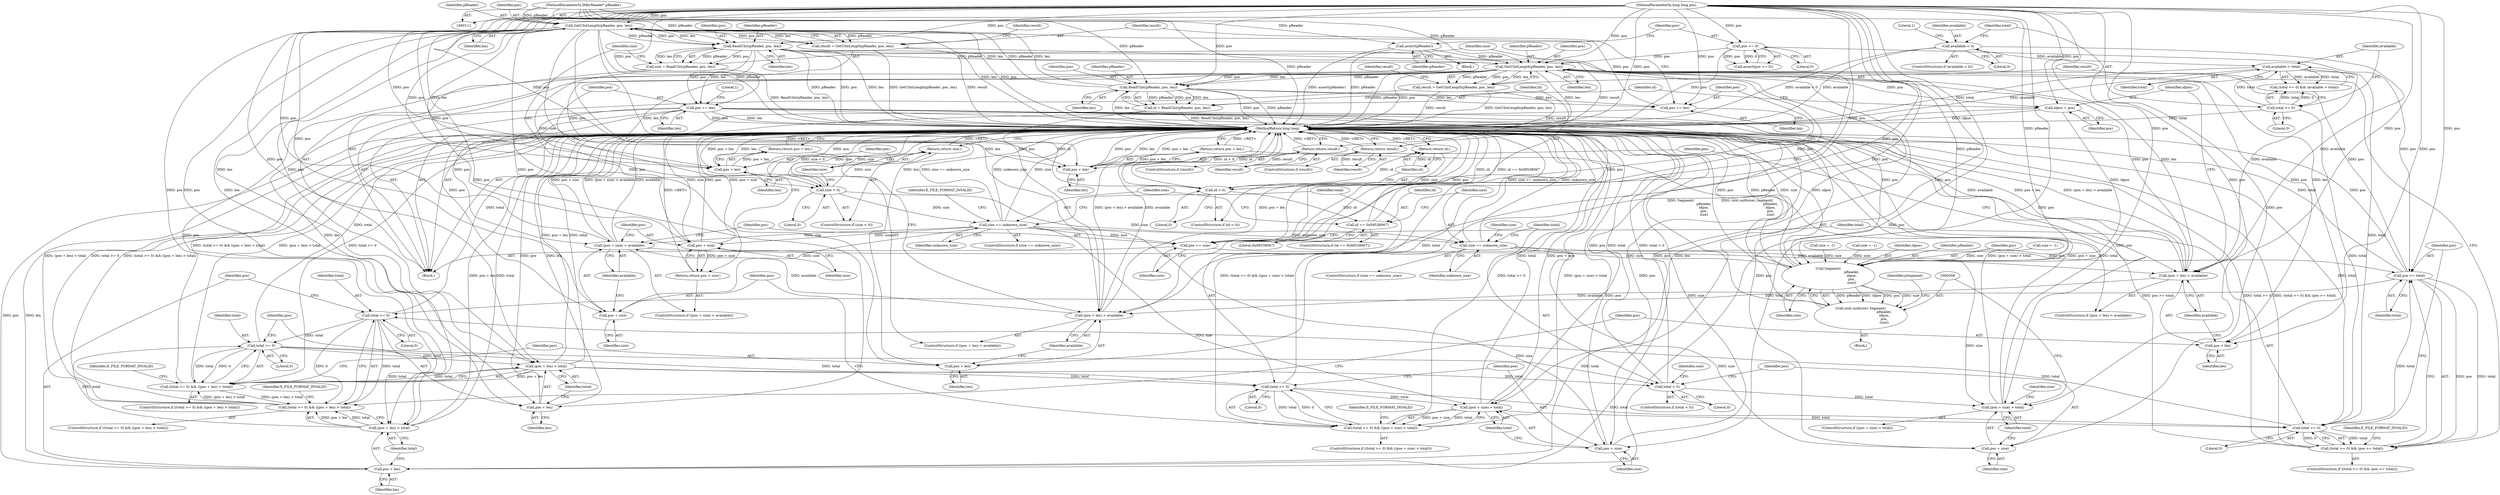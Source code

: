 digraph "1_Android_04839626ed859623901ebd3a5fd483982186b59d_21@pointer" {
"1000227" [label="(Call,GetUIntLength(pReader, pos, len))"];
"1000212" [label="(Call,ReadUInt(pReader, pos, len))"];
"1000175" [label="(Call,GetUIntLength(pReader, pos, len))"];
"1000116" [label="(Call,assert(pReader))"];
"1000112" [label="(MethodParameterIn,IMkvReader* pReader)"];
"1000260" [label="(Call,ReadUInt(pReader, pos, len))"];
"1000227" [label="(Call,GetUIntLength(pReader, pos, len))"];
"1000222" [label="(Call,pos += len)"];
"1000113" [label="(MethodParameterIn,long long pos)"];
"1000352" [label="(Call,pos += size)"];
"1000325" [label="(Call,size == unknown_size)"];
"1000265" [label="(Call,size < 0)"];
"1000258" [label="(Call,size = ReadUInt(pReader, pos, len))"];
"1000270" [label="(Call,pos += len)"];
"1000166" [label="(Call,pos >= total)"];
"1000119" [label="(Call,pos >= 0)"];
"1000163" [label="(Call,total >= 0)"];
"1000335" [label="(Call,(pos + size) > total)"];
"1000332" [label="(Call,total >= 0)"];
"1000237" [label="(Call,total >= 0)"];
"1000185" [label="(Call,total >= 0)"];
"1000188" [label="(Call,(pos + len) > total)"];
"1000240" [label="(Call,(pos + len) > total)"];
"1000150" [label="(Call,total >= 0)"];
"1000153" [label="(Call,available > total)"];
"1000142" [label="(Call,available < 0)"];
"1000225" [label="(Call,result = GetUIntLength(pReader, pos, len))"];
"1000233" [label="(Return,return result;)"];
"1000236" [label="(Call,(total >= 0) && ((pos + len) > total))"];
"1000184" [label="(Call,(total >= 0) && ((pos + len) > total))"];
"1000290" [label="(Call,total < 0)"];
"1000299" [label="(Call,(pos + size) > total)"];
"1000162" [label="(Call,(total >= 0) && (pos >= total))"];
"1000173" [label="(Call,result = GetUIntLength(pReader, pos, len))"];
"1000181" [label="(Return,return result;)"];
"1000189" [label="(Call,pos + len)"];
"1000196" [label="(Call,(pos + len) > available)"];
"1000248" [label="(Call,(pos + len) > available)"];
"1000343" [label="(Call,(pos + size) > available)"];
"1000197" [label="(Call,pos + len)"];
"1000202" [label="(Call,pos + len)"];
"1000201" [label="(Return,return pos + len;)"];
"1000206" [label="(Call,idpos = pos)"];
"1000310" [label="(Call,Segment(\n                                            pReader,\n                                            idpos,\n                                            pos,\n                                            size))"];
"1000308" [label="(Call,(std::nothrow) Segment(\n                                            pReader,\n                                            idpos,\n                                            pos,\n                                            size))"];
"1000210" [label="(Call,id = ReadUInt(pReader, pos, len))"];
"1000217" [label="(Call,id < 0)"];
"1000220" [label="(Return,return id;)"];
"1000276" [label="(Call,id == 0x08538067)"];
"1000241" [label="(Call,pos + len)"];
"1000249" [label="(Call,pos + len)"];
"1000254" [label="(Call,pos + len)"];
"1000253" [label="(Return,return pos + len;)"];
"1000268" [label="(Return,return size;)"];
"1000281" [label="(Call,size == unknown_size)"];
"1000300" [label="(Call,pos + size)"];
"1000331" [label="(Call,(total >= 0) && ((pos + size) > total))"];
"1000336" [label="(Call,pos + size)"];
"1000344" [label="(Call,pos + size)"];
"1000349" [label="(Call,pos + size)"];
"1000348" [label="(Return,return pos + size;)"];
"1000142" [label="(Call,available < 0)"];
"1000333" [label="(Identifier,total)"];
"1000195" [label="(ControlStructure,if ((pos + len) > available))"];
"1000227" [label="(Call,GetUIntLength(pReader, pos, len))"];
"1000217" [label="(Call,id < 0)"];
"1000185" [label="(Call,total >= 0)"];
"1000351" [label="(Identifier,size)"];
"1000155" [label="(Identifier,total)"];
"1000294" [label="(Identifier,size)"];
"1000345" [label="(Identifier,pos)"];
"1000293" [label="(Call,size = -1)"];
"1000346" [label="(Identifier,size)"];
"1000218" [label="(Identifier,id)"];
"1000152" [label="(Literal,0)"];
"1000354" [label="(Identifier,size)"];
"1000317" [label="(Identifier,pSegment)"];
"1000259" [label="(Identifier,size)"];
"1000284" [label="(Call,size = -1)"];
"1000240" [label="(Call,(pos + len) > total)"];
"1000161" [label="(ControlStructure,if ((total >= 0) && (pos >= total)))"];
"1000219" [label="(Literal,0)"];
"1000334" [label="(Literal,0)"];
"1000186" [label="(Identifier,total)"];
"1000177" [label="(Identifier,pos)"];
"1000276" [label="(Call,id == 0x08538067)"];
"1000281" [label="(Call,size == unknown_size)"];
"1000272" [label="(Identifier,len)"];
"1000305" [label="(Identifier,size)"];
"1000204" [label="(Identifier,len)"];
"1000248" [label="(Call,(pos + len) > available)"];
"1000290" [label="(Call,total < 0)"];
"1000329" [label="(Identifier,E_FILE_FORMAT_INVALID)"];
"1000207" [label="(Identifier,idpos)"];
"1000291" [label="(Identifier,total)"];
"1000350" [label="(Identifier,pos)"];
"1000191" [label="(Identifier,len)"];
"1000147" [label="(Literal,1)"];
"1000167" [label="(Identifier,pos)"];
"1000251" [label="(Identifier,len)"];
"1000300" [label="(Call,pos + size)"];
"1000154" [label="(Identifier,available)"];
"1000336" [label="(Call,pos + size)"];
"1000254" [label="(Call,pos + len)"];
"1000190" [label="(Identifier,pos)"];
"1000176" [label="(Identifier,pReader)"];
"1000182" [label="(Identifier,result)"];
"1000203" [label="(Identifier,pos)"];
"1000253" [label="(Return,return pos + len;)"];
"1000236" [label="(Call,(total >= 0) && ((pos + len) > total))"];
"1000342" [label="(ControlStructure,if ((pos + size) > available))"];
"1000211" [label="(Identifier,id)"];
"1000113" [label="(MethodParameterIn,long long pos)"];
"1000120" [label="(Identifier,pos)"];
"1000225" [label="(Call,result = GetUIntLength(pReader, pos, len))"];
"1000353" [label="(Identifier,pos)"];
"1000162" [label="(Call,(total >= 0) && (pos >= total))"];
"1000187" [label="(Literal,0)"];
"1000200" [label="(Identifier,available)"];
"1000299" [label="(Call,(pos + size) > total)"];
"1000267" [label="(Literal,0)"];
"1000348" [label="(Return,return pos + size;)"];
"1000285" [label="(Identifier,size)"];
"1000337" [label="(Identifier,pos)"];
"1000153" [label="(Call,available > total)"];
"1000250" [label="(Identifier,pos)"];
"1000150" [label="(Call,total >= 0)"];
"1000160" [label="(Block,)"];
"1000326" [label="(Identifier,size)"];
"1000352" [label="(Call,pos += size)"];
"1000164" [label="(Identifier,total)"];
"1000232" [label="(Identifier,result)"];
"1000238" [label="(Identifier,total)"];
"1000222" [label="(Call,pos += len)"];
"1000165" [label="(Literal,0)"];
"1000221" [label="(Identifier,id)"];
"1000341" [label="(Identifier,E_FILE_FORMAT_INVALID)"];
"1000199" [label="(Identifier,len)"];
"1000255" [label="(Identifier,pos)"];
"1000121" [label="(Literal,0)"];
"1000194" [label="(Identifier,E_FILE_FORMAT_INVALID)"];
"1000314" [label="(Identifier,size)"];
"1000188" [label="(Call,(pos + len) > total)"];
"1000197" [label="(Call,pos + len)"];
"1000344" [label="(Call,pos + size)"];
"1000339" [label="(Identifier,total)"];
"1000168" [label="(Identifier,total)"];
"1000268" [label="(Return,return size;)"];
"1000274" [label="(Literal,1)"];
"1000280" [label="(ControlStructure,if (size == unknown_size))"];
"1000234" [label="(Identifier,result)"];
"1000119" [label="(Call,pos >= 0)"];
"1000249" [label="(Call,pos + len)"];
"1000330" [label="(ControlStructure,if ((total >= 0) && ((pos + size) > total)))"];
"1000325" [label="(Call,size == unknown_size)"];
"1000327" [label="(Identifier,unknown_size)"];
"1000301" [label="(Identifier,pos)"];
"1000226" [label="(Identifier,result)"];
"1000298" [label="(ControlStructure,if ((pos + size) > total))"];
"1000170" [label="(Identifier,E_FILE_FORMAT_INVALID)"];
"1000206" [label="(Call,idpos = pos)"];
"1000233" [label="(Return,return result;)"];
"1000237" [label="(Call,total >= 0)"];
"1000277" [label="(Identifier,id)"];
"1000192" [label="(Identifier,total)"];
"1000241" [label="(Call,pos + len)"];
"1000265" [label="(Call,size < 0)"];
"1000252" [label="(Identifier,available)"];
"1000235" [label="(ControlStructure,if ((total >= 0) && ((pos + len) > total)))"];
"1000262" [label="(Identifier,pos)"];
"1000180" [label="(Identifier,result)"];
"1000181" [label="(Return,return result;)"];
"1000244" [label="(Identifier,total)"];
"1000243" [label="(Identifier,len)"];
"1000335" [label="(Call,(pos + size) > total)"];
"1000116" [label="(Call,assert(pReader))"];
"1000173" [label="(Call,result = GetUIntLength(pReader, pos, len))"];
"1000118" [label="(Call,assert(pos >= 0))"];
"1000215" [label="(Identifier,len)"];
"1000115" [label="(Block,)"];
"1000231" [label="(ControlStructure,if (result))"];
"1000198" [label="(Identifier,pos)"];
"1000343" [label="(Call,(pos + size) > available)"];
"1000230" [label="(Identifier,len)"];
"1000338" [label="(Identifier,size)"];
"1000347" [label="(Identifier,available)"];
"1000349" [label="(Call,pos + size)"];
"1000210" [label="(Call,id = ReadUInt(pReader, pos, len))"];
"1000214" [label="(Identifier,pos)"];
"1000279" [label="(Block,)"];
"1000331" [label="(Call,(total >= 0) && ((pos + size) > total))"];
"1000312" [label="(Identifier,idpos)"];
"1000282" [label="(Identifier,size)"];
"1000201" [label="(Return,return pos + len;)"];
"1000220" [label="(Return,return id;)"];
"1000189" [label="(Call,pos + len)"];
"1000260" [label="(Call,ReadUInt(pReader, pos, len))"];
"1000269" [label="(Identifier,size)"];
"1000228" [label="(Identifier,pReader)"];
"1000246" [label="(Identifier,E_FILE_FORMAT_INVALID)"];
"1000261" [label="(Identifier,pReader)"];
"1000112" [label="(MethodParameterIn,IMkvReader* pReader)"];
"1000175" [label="(Call,GetUIntLength(pReader, pos, len))"];
"1000208" [label="(Identifier,pos)"];
"1000117" [label="(Identifier,pReader)"];
"1000229" [label="(Identifier,pos)"];
"1000163" [label="(Call,total >= 0)"];
"1000149" [label="(Call,(total >= 0) && (available > total))"];
"1000196" [label="(Call,(pos + len) > available)"];
"1000275" [label="(ControlStructure,if (id == 0x08538067))"];
"1000278" [label="(Literal,0x08538067)"];
"1000256" [label="(Identifier,len)"];
"1000216" [label="(ControlStructure,if (id < 0))"];
"1000302" [label="(Identifier,size)"];
"1000179" [label="(ControlStructure,if (result))"];
"1000224" [label="(Identifier,len)"];
"1000271" [label="(Identifier,pos)"];
"1000174" [label="(Identifier,result)"];
"1000311" [label="(Identifier,pReader)"];
"1000166" [label="(Call,pos >= total)"];
"1000270" [label="(Call,pos += len)"];
"1000202" [label="(Call,pos + len)"];
"1000239" [label="(Literal,0)"];
"1000355" [label="(MethodReturn,long long)"];
"1000178" [label="(Identifier,len)"];
"1000213" [label="(Identifier,pReader)"];
"1000313" [label="(Identifier,pos)"];
"1000324" [label="(ControlStructure,if (size == unknown_size))"];
"1000308" [label="(Call,(std::nothrow) Segment(\n                                            pReader,\n                                            idpos,\n                                            pos,\n                                            size))"];
"1000151" [label="(Identifier,total)"];
"1000242" [label="(Identifier,pos)"];
"1000144" [label="(Literal,0)"];
"1000143" [label="(Identifier,available)"];
"1000289" [label="(ControlStructure,if (total < 0))"];
"1000264" [label="(ControlStructure,if (size < 0))"];
"1000258" [label="(Call,size = ReadUInt(pReader, pos, len))"];
"1000212" [label="(Call,ReadUInt(pReader, pos, len))"];
"1000292" [label="(Literal,0)"];
"1000141" [label="(ControlStructure,if (available < 0))"];
"1000310" [label="(Call,Segment(\n                                            pReader,\n                                            idpos,\n                                            pos,\n                                            size))"];
"1000332" [label="(Call,total >= 0)"];
"1000303" [label="(Identifier,total)"];
"1000304" [label="(Call,size = -1)"];
"1000247" [label="(ControlStructure,if ((pos + len) > available))"];
"1000266" [label="(Identifier,size)"];
"1000283" [label="(Identifier,unknown_size)"];
"1000263" [label="(Identifier,len)"];
"1000184" [label="(Call,(total >= 0) && ((pos + len) > total))"];
"1000223" [label="(Identifier,pos)"];
"1000183" [label="(ControlStructure,if ((total >= 0) && ((pos + len) > total)))"];
"1000227" -> "1000225"  [label="AST: "];
"1000227" -> "1000230"  [label="CFG: "];
"1000228" -> "1000227"  [label="AST: "];
"1000229" -> "1000227"  [label="AST: "];
"1000230" -> "1000227"  [label="AST: "];
"1000225" -> "1000227"  [label="CFG: "];
"1000227" -> "1000355"  [label="DDG: pReader"];
"1000227" -> "1000355"  [label="DDG: pos"];
"1000227" -> "1000355"  [label="DDG: len"];
"1000227" -> "1000225"  [label="DDG: pReader"];
"1000227" -> "1000225"  [label="DDG: pos"];
"1000227" -> "1000225"  [label="DDG: len"];
"1000212" -> "1000227"  [label="DDG: pReader"];
"1000212" -> "1000227"  [label="DDG: len"];
"1000112" -> "1000227"  [label="DDG: pReader"];
"1000222" -> "1000227"  [label="DDG: pos"];
"1000113" -> "1000227"  [label="DDG: pos"];
"1000227" -> "1000240"  [label="DDG: pos"];
"1000227" -> "1000240"  [label="DDG: len"];
"1000227" -> "1000241"  [label="DDG: pos"];
"1000227" -> "1000241"  [label="DDG: len"];
"1000227" -> "1000248"  [label="DDG: pos"];
"1000227" -> "1000248"  [label="DDG: len"];
"1000227" -> "1000249"  [label="DDG: pos"];
"1000227" -> "1000249"  [label="DDG: len"];
"1000227" -> "1000254"  [label="DDG: pos"];
"1000227" -> "1000254"  [label="DDG: len"];
"1000227" -> "1000260"  [label="DDG: pReader"];
"1000227" -> "1000260"  [label="DDG: pos"];
"1000227" -> "1000260"  [label="DDG: len"];
"1000212" -> "1000210"  [label="AST: "];
"1000212" -> "1000215"  [label="CFG: "];
"1000213" -> "1000212"  [label="AST: "];
"1000214" -> "1000212"  [label="AST: "];
"1000215" -> "1000212"  [label="AST: "];
"1000210" -> "1000212"  [label="CFG: "];
"1000212" -> "1000355"  [label="DDG: pos"];
"1000212" -> "1000355"  [label="DDG: pReader"];
"1000212" -> "1000355"  [label="DDG: len"];
"1000212" -> "1000210"  [label="DDG: pReader"];
"1000212" -> "1000210"  [label="DDG: pos"];
"1000212" -> "1000210"  [label="DDG: len"];
"1000175" -> "1000212"  [label="DDG: pReader"];
"1000175" -> "1000212"  [label="DDG: pos"];
"1000175" -> "1000212"  [label="DDG: len"];
"1000112" -> "1000212"  [label="DDG: pReader"];
"1000113" -> "1000212"  [label="DDG: pos"];
"1000212" -> "1000222"  [label="DDG: len"];
"1000212" -> "1000222"  [label="DDG: pos"];
"1000175" -> "1000173"  [label="AST: "];
"1000175" -> "1000178"  [label="CFG: "];
"1000176" -> "1000175"  [label="AST: "];
"1000177" -> "1000175"  [label="AST: "];
"1000178" -> "1000175"  [label="AST: "];
"1000173" -> "1000175"  [label="CFG: "];
"1000175" -> "1000355"  [label="DDG: len"];
"1000175" -> "1000355"  [label="DDG: pReader"];
"1000175" -> "1000355"  [label="DDG: pos"];
"1000175" -> "1000173"  [label="DDG: pReader"];
"1000175" -> "1000173"  [label="DDG: pos"];
"1000175" -> "1000173"  [label="DDG: len"];
"1000116" -> "1000175"  [label="DDG: pReader"];
"1000260" -> "1000175"  [label="DDG: pReader"];
"1000260" -> "1000175"  [label="DDG: len"];
"1000112" -> "1000175"  [label="DDG: pReader"];
"1000352" -> "1000175"  [label="DDG: pos"];
"1000166" -> "1000175"  [label="DDG: pos"];
"1000119" -> "1000175"  [label="DDG: pos"];
"1000113" -> "1000175"  [label="DDG: pos"];
"1000175" -> "1000188"  [label="DDG: pos"];
"1000175" -> "1000188"  [label="DDG: len"];
"1000175" -> "1000189"  [label="DDG: pos"];
"1000175" -> "1000189"  [label="DDG: len"];
"1000175" -> "1000196"  [label="DDG: pos"];
"1000175" -> "1000196"  [label="DDG: len"];
"1000175" -> "1000197"  [label="DDG: pos"];
"1000175" -> "1000197"  [label="DDG: len"];
"1000175" -> "1000202"  [label="DDG: pos"];
"1000175" -> "1000202"  [label="DDG: len"];
"1000175" -> "1000206"  [label="DDG: pos"];
"1000116" -> "1000115"  [label="AST: "];
"1000116" -> "1000117"  [label="CFG: "];
"1000117" -> "1000116"  [label="AST: "];
"1000120" -> "1000116"  [label="CFG: "];
"1000116" -> "1000355"  [label="DDG: pReader"];
"1000116" -> "1000355"  [label="DDG: assert(pReader)"];
"1000112" -> "1000116"  [label="DDG: pReader"];
"1000112" -> "1000111"  [label="AST: "];
"1000112" -> "1000355"  [label="DDG: pReader"];
"1000112" -> "1000260"  [label="DDG: pReader"];
"1000112" -> "1000310"  [label="DDG: pReader"];
"1000260" -> "1000258"  [label="AST: "];
"1000260" -> "1000263"  [label="CFG: "];
"1000261" -> "1000260"  [label="AST: "];
"1000262" -> "1000260"  [label="AST: "];
"1000263" -> "1000260"  [label="AST: "];
"1000258" -> "1000260"  [label="CFG: "];
"1000260" -> "1000355"  [label="DDG: len"];
"1000260" -> "1000355"  [label="DDG: pos"];
"1000260" -> "1000355"  [label="DDG: pReader"];
"1000260" -> "1000258"  [label="DDG: pReader"];
"1000260" -> "1000258"  [label="DDG: pos"];
"1000260" -> "1000258"  [label="DDG: len"];
"1000113" -> "1000260"  [label="DDG: pos"];
"1000260" -> "1000270"  [label="DDG: len"];
"1000260" -> "1000270"  [label="DDG: pos"];
"1000260" -> "1000310"  [label="DDG: pReader"];
"1000222" -> "1000160"  [label="AST: "];
"1000222" -> "1000224"  [label="CFG: "];
"1000223" -> "1000222"  [label="AST: "];
"1000224" -> "1000222"  [label="AST: "];
"1000226" -> "1000222"  [label="CFG: "];
"1000113" -> "1000222"  [label="DDG: pos"];
"1000113" -> "1000111"  [label="AST: "];
"1000113" -> "1000355"  [label="DDG: pos"];
"1000113" -> "1000119"  [label="DDG: pos"];
"1000113" -> "1000166"  [label="DDG: pos"];
"1000113" -> "1000188"  [label="DDG: pos"];
"1000113" -> "1000189"  [label="DDG: pos"];
"1000113" -> "1000196"  [label="DDG: pos"];
"1000113" -> "1000197"  [label="DDG: pos"];
"1000113" -> "1000202"  [label="DDG: pos"];
"1000113" -> "1000206"  [label="DDG: pos"];
"1000113" -> "1000240"  [label="DDG: pos"];
"1000113" -> "1000241"  [label="DDG: pos"];
"1000113" -> "1000248"  [label="DDG: pos"];
"1000113" -> "1000249"  [label="DDG: pos"];
"1000113" -> "1000254"  [label="DDG: pos"];
"1000113" -> "1000270"  [label="DDG: pos"];
"1000113" -> "1000299"  [label="DDG: pos"];
"1000113" -> "1000300"  [label="DDG: pos"];
"1000113" -> "1000310"  [label="DDG: pos"];
"1000113" -> "1000335"  [label="DDG: pos"];
"1000113" -> "1000336"  [label="DDG: pos"];
"1000113" -> "1000343"  [label="DDG: pos"];
"1000113" -> "1000344"  [label="DDG: pos"];
"1000113" -> "1000349"  [label="DDG: pos"];
"1000113" -> "1000352"  [label="DDG: pos"];
"1000352" -> "1000160"  [label="AST: "];
"1000352" -> "1000354"  [label="CFG: "];
"1000353" -> "1000352"  [label="AST: "];
"1000354" -> "1000352"  [label="AST: "];
"1000164" -> "1000352"  [label="CFG: "];
"1000352" -> "1000355"  [label="DDG: pos"];
"1000352" -> "1000355"  [label="DDG: size"];
"1000352" -> "1000166"  [label="DDG: pos"];
"1000325" -> "1000352"  [label="DDG: size"];
"1000270" -> "1000352"  [label="DDG: pos"];
"1000325" -> "1000324"  [label="AST: "];
"1000325" -> "1000327"  [label="CFG: "];
"1000326" -> "1000325"  [label="AST: "];
"1000327" -> "1000325"  [label="AST: "];
"1000329" -> "1000325"  [label="CFG: "];
"1000333" -> "1000325"  [label="CFG: "];
"1000325" -> "1000355"  [label="DDG: size"];
"1000325" -> "1000355"  [label="DDG: size == unknown_size"];
"1000325" -> "1000355"  [label="DDG: unknown_size"];
"1000325" -> "1000281"  [label="DDG: unknown_size"];
"1000265" -> "1000325"  [label="DDG: size"];
"1000325" -> "1000335"  [label="DDG: size"];
"1000325" -> "1000336"  [label="DDG: size"];
"1000325" -> "1000343"  [label="DDG: size"];
"1000325" -> "1000344"  [label="DDG: size"];
"1000325" -> "1000349"  [label="DDG: size"];
"1000265" -> "1000264"  [label="AST: "];
"1000265" -> "1000267"  [label="CFG: "];
"1000266" -> "1000265"  [label="AST: "];
"1000267" -> "1000265"  [label="AST: "];
"1000269" -> "1000265"  [label="CFG: "];
"1000271" -> "1000265"  [label="CFG: "];
"1000265" -> "1000355"  [label="DDG: size < 0"];
"1000265" -> "1000355"  [label="DDG: size"];
"1000258" -> "1000265"  [label="DDG: size"];
"1000265" -> "1000268"  [label="DDG: size"];
"1000265" -> "1000281"  [label="DDG: size"];
"1000258" -> "1000160"  [label="AST: "];
"1000259" -> "1000258"  [label="AST: "];
"1000266" -> "1000258"  [label="CFG: "];
"1000258" -> "1000355"  [label="DDG: ReadUInt(pReader, pos, len)"];
"1000270" -> "1000160"  [label="AST: "];
"1000270" -> "1000272"  [label="CFG: "];
"1000271" -> "1000270"  [label="AST: "];
"1000272" -> "1000270"  [label="AST: "];
"1000274" -> "1000270"  [label="CFG: "];
"1000270" -> "1000355"  [label="DDG: len"];
"1000270" -> "1000355"  [label="DDG: pos"];
"1000270" -> "1000299"  [label="DDG: pos"];
"1000270" -> "1000300"  [label="DDG: pos"];
"1000270" -> "1000310"  [label="DDG: pos"];
"1000270" -> "1000335"  [label="DDG: pos"];
"1000270" -> "1000336"  [label="DDG: pos"];
"1000270" -> "1000343"  [label="DDG: pos"];
"1000270" -> "1000344"  [label="DDG: pos"];
"1000270" -> "1000349"  [label="DDG: pos"];
"1000166" -> "1000162"  [label="AST: "];
"1000166" -> "1000168"  [label="CFG: "];
"1000167" -> "1000166"  [label="AST: "];
"1000168" -> "1000166"  [label="AST: "];
"1000162" -> "1000166"  [label="CFG: "];
"1000166" -> "1000355"  [label="DDG: total"];
"1000166" -> "1000355"  [label="DDG: pos"];
"1000166" -> "1000162"  [label="DDG: pos"];
"1000166" -> "1000162"  [label="DDG: total"];
"1000119" -> "1000166"  [label="DDG: pos"];
"1000163" -> "1000166"  [label="DDG: total"];
"1000166" -> "1000185"  [label="DDG: total"];
"1000119" -> "1000118"  [label="AST: "];
"1000119" -> "1000121"  [label="CFG: "];
"1000120" -> "1000119"  [label="AST: "];
"1000121" -> "1000119"  [label="AST: "];
"1000118" -> "1000119"  [label="CFG: "];
"1000119" -> "1000355"  [label="DDG: pos"];
"1000119" -> "1000118"  [label="DDG: pos"];
"1000119" -> "1000118"  [label="DDG: 0"];
"1000163" -> "1000162"  [label="AST: "];
"1000163" -> "1000165"  [label="CFG: "];
"1000164" -> "1000163"  [label="AST: "];
"1000165" -> "1000163"  [label="AST: "];
"1000167" -> "1000163"  [label="CFG: "];
"1000162" -> "1000163"  [label="CFG: "];
"1000163" -> "1000355"  [label="DDG: total"];
"1000163" -> "1000162"  [label="DDG: total"];
"1000163" -> "1000162"  [label="DDG: 0"];
"1000335" -> "1000163"  [label="DDG: total"];
"1000332" -> "1000163"  [label="DDG: total"];
"1000150" -> "1000163"  [label="DDG: total"];
"1000153" -> "1000163"  [label="DDG: total"];
"1000163" -> "1000185"  [label="DDG: total"];
"1000335" -> "1000331"  [label="AST: "];
"1000335" -> "1000339"  [label="CFG: "];
"1000336" -> "1000335"  [label="AST: "];
"1000339" -> "1000335"  [label="AST: "];
"1000331" -> "1000335"  [label="CFG: "];
"1000335" -> "1000355"  [label="DDG: total"];
"1000335" -> "1000355"  [label="DDG: pos + size"];
"1000335" -> "1000331"  [label="DDG: pos + size"];
"1000335" -> "1000331"  [label="DDG: total"];
"1000332" -> "1000335"  [label="DDG: total"];
"1000332" -> "1000331"  [label="AST: "];
"1000332" -> "1000334"  [label="CFG: "];
"1000333" -> "1000332"  [label="AST: "];
"1000334" -> "1000332"  [label="AST: "];
"1000337" -> "1000332"  [label="CFG: "];
"1000331" -> "1000332"  [label="CFG: "];
"1000332" -> "1000355"  [label="DDG: total"];
"1000332" -> "1000331"  [label="DDG: total"];
"1000332" -> "1000331"  [label="DDG: 0"];
"1000237" -> "1000332"  [label="DDG: total"];
"1000240" -> "1000332"  [label="DDG: total"];
"1000237" -> "1000236"  [label="AST: "];
"1000237" -> "1000239"  [label="CFG: "];
"1000238" -> "1000237"  [label="AST: "];
"1000239" -> "1000237"  [label="AST: "];
"1000242" -> "1000237"  [label="CFG: "];
"1000236" -> "1000237"  [label="CFG: "];
"1000237" -> "1000355"  [label="DDG: total"];
"1000237" -> "1000236"  [label="DDG: total"];
"1000237" -> "1000236"  [label="DDG: 0"];
"1000185" -> "1000237"  [label="DDG: total"];
"1000188" -> "1000237"  [label="DDG: total"];
"1000237" -> "1000240"  [label="DDG: total"];
"1000237" -> "1000290"  [label="DDG: total"];
"1000185" -> "1000184"  [label="AST: "];
"1000185" -> "1000187"  [label="CFG: "];
"1000186" -> "1000185"  [label="AST: "];
"1000187" -> "1000185"  [label="AST: "];
"1000190" -> "1000185"  [label="CFG: "];
"1000184" -> "1000185"  [label="CFG: "];
"1000185" -> "1000355"  [label="DDG: total"];
"1000185" -> "1000184"  [label="DDG: total"];
"1000185" -> "1000184"  [label="DDG: 0"];
"1000185" -> "1000188"  [label="DDG: total"];
"1000188" -> "1000184"  [label="AST: "];
"1000188" -> "1000192"  [label="CFG: "];
"1000189" -> "1000188"  [label="AST: "];
"1000192" -> "1000188"  [label="AST: "];
"1000184" -> "1000188"  [label="CFG: "];
"1000188" -> "1000355"  [label="DDG: pos + len"];
"1000188" -> "1000355"  [label="DDG: total"];
"1000188" -> "1000184"  [label="DDG: pos + len"];
"1000188" -> "1000184"  [label="DDG: total"];
"1000240" -> "1000236"  [label="AST: "];
"1000240" -> "1000244"  [label="CFG: "];
"1000241" -> "1000240"  [label="AST: "];
"1000244" -> "1000240"  [label="AST: "];
"1000236" -> "1000240"  [label="CFG: "];
"1000240" -> "1000355"  [label="DDG: total"];
"1000240" -> "1000355"  [label="DDG: pos + len"];
"1000240" -> "1000236"  [label="DDG: pos + len"];
"1000240" -> "1000236"  [label="DDG: total"];
"1000240" -> "1000290"  [label="DDG: total"];
"1000150" -> "1000149"  [label="AST: "];
"1000150" -> "1000152"  [label="CFG: "];
"1000151" -> "1000150"  [label="AST: "];
"1000152" -> "1000150"  [label="AST: "];
"1000154" -> "1000150"  [label="CFG: "];
"1000149" -> "1000150"  [label="CFG: "];
"1000150" -> "1000355"  [label="DDG: total"];
"1000150" -> "1000149"  [label="DDG: total"];
"1000150" -> "1000149"  [label="DDG: 0"];
"1000150" -> "1000153"  [label="DDG: total"];
"1000153" -> "1000149"  [label="AST: "];
"1000153" -> "1000155"  [label="CFG: "];
"1000154" -> "1000153"  [label="AST: "];
"1000155" -> "1000153"  [label="AST: "];
"1000149" -> "1000153"  [label="CFG: "];
"1000153" -> "1000355"  [label="DDG: total"];
"1000153" -> "1000355"  [label="DDG: available"];
"1000153" -> "1000149"  [label="DDG: available"];
"1000153" -> "1000149"  [label="DDG: total"];
"1000142" -> "1000153"  [label="DDG: available"];
"1000153" -> "1000196"  [label="DDG: available"];
"1000142" -> "1000141"  [label="AST: "];
"1000142" -> "1000144"  [label="CFG: "];
"1000143" -> "1000142"  [label="AST: "];
"1000144" -> "1000142"  [label="AST: "];
"1000147" -> "1000142"  [label="CFG: "];
"1000151" -> "1000142"  [label="CFG: "];
"1000142" -> "1000355"  [label="DDG: available < 0"];
"1000142" -> "1000355"  [label="DDG: available"];
"1000142" -> "1000196"  [label="DDG: available"];
"1000225" -> "1000160"  [label="AST: "];
"1000226" -> "1000225"  [label="AST: "];
"1000232" -> "1000225"  [label="CFG: "];
"1000225" -> "1000355"  [label="DDG: GetUIntLength(pReader, pos, len)"];
"1000225" -> "1000355"  [label="DDG: result"];
"1000225" -> "1000233"  [label="DDG: result"];
"1000233" -> "1000231"  [label="AST: "];
"1000233" -> "1000234"  [label="CFG: "];
"1000234" -> "1000233"  [label="AST: "];
"1000355" -> "1000233"  [label="CFG: "];
"1000233" -> "1000355"  [label="DDG: <RET>"];
"1000234" -> "1000233"  [label="DDG: result"];
"1000236" -> "1000235"  [label="AST: "];
"1000246" -> "1000236"  [label="CFG: "];
"1000250" -> "1000236"  [label="CFG: "];
"1000236" -> "1000355"  [label="DDG: total >= 0"];
"1000236" -> "1000355"  [label="DDG: (total >= 0) && ((pos + len) > total)"];
"1000236" -> "1000355"  [label="DDG: (pos + len) > total"];
"1000236" -> "1000184"  [label="DDG: (pos + len) > total"];
"1000184" -> "1000236"  [label="DDG: (pos + len) > total"];
"1000184" -> "1000183"  [label="AST: "];
"1000194" -> "1000184"  [label="CFG: "];
"1000198" -> "1000184"  [label="CFG: "];
"1000184" -> "1000355"  [label="DDG: (pos + len) > total"];
"1000184" -> "1000355"  [label="DDG: total >= 0"];
"1000184" -> "1000355"  [label="DDG: (total >= 0) && ((pos + len) > total)"];
"1000290" -> "1000289"  [label="AST: "];
"1000290" -> "1000292"  [label="CFG: "];
"1000291" -> "1000290"  [label="AST: "];
"1000292" -> "1000290"  [label="AST: "];
"1000294" -> "1000290"  [label="CFG: "];
"1000301" -> "1000290"  [label="CFG: "];
"1000290" -> "1000355"  [label="DDG: total"];
"1000290" -> "1000355"  [label="DDG: total < 0"];
"1000290" -> "1000299"  [label="DDG: total"];
"1000299" -> "1000298"  [label="AST: "];
"1000299" -> "1000303"  [label="CFG: "];
"1000300" -> "1000299"  [label="AST: "];
"1000303" -> "1000299"  [label="AST: "];
"1000305" -> "1000299"  [label="CFG: "];
"1000309" -> "1000299"  [label="CFG: "];
"1000299" -> "1000355"  [label="DDG: total"];
"1000299" -> "1000355"  [label="DDG: (pos + size) > total"];
"1000299" -> "1000355"  [label="DDG: pos + size"];
"1000281" -> "1000299"  [label="DDG: size"];
"1000162" -> "1000161"  [label="AST: "];
"1000170" -> "1000162"  [label="CFG: "];
"1000174" -> "1000162"  [label="CFG: "];
"1000162" -> "1000355"  [label="DDG: pos >= total"];
"1000162" -> "1000355"  [label="DDG: total >= 0"];
"1000162" -> "1000355"  [label="DDG: (total >= 0) && (pos >= total)"];
"1000173" -> "1000160"  [label="AST: "];
"1000174" -> "1000173"  [label="AST: "];
"1000180" -> "1000173"  [label="CFG: "];
"1000173" -> "1000355"  [label="DDG: result"];
"1000173" -> "1000355"  [label="DDG: GetUIntLength(pReader, pos, len)"];
"1000173" -> "1000181"  [label="DDG: result"];
"1000181" -> "1000179"  [label="AST: "];
"1000181" -> "1000182"  [label="CFG: "];
"1000182" -> "1000181"  [label="AST: "];
"1000355" -> "1000181"  [label="CFG: "];
"1000181" -> "1000355"  [label="DDG: <RET>"];
"1000182" -> "1000181"  [label="DDG: result"];
"1000189" -> "1000191"  [label="CFG: "];
"1000190" -> "1000189"  [label="AST: "];
"1000191" -> "1000189"  [label="AST: "];
"1000192" -> "1000189"  [label="CFG: "];
"1000189" -> "1000355"  [label="DDG: pos"];
"1000189" -> "1000355"  [label="DDG: len"];
"1000196" -> "1000195"  [label="AST: "];
"1000196" -> "1000200"  [label="CFG: "];
"1000197" -> "1000196"  [label="AST: "];
"1000200" -> "1000196"  [label="AST: "];
"1000203" -> "1000196"  [label="CFG: "];
"1000207" -> "1000196"  [label="CFG: "];
"1000196" -> "1000355"  [label="DDG: available"];
"1000196" -> "1000355"  [label="DDG: pos + len"];
"1000196" -> "1000355"  [label="DDG: (pos + len) > available"];
"1000343" -> "1000196"  [label="DDG: available"];
"1000196" -> "1000248"  [label="DDG: available"];
"1000248" -> "1000247"  [label="AST: "];
"1000248" -> "1000252"  [label="CFG: "];
"1000249" -> "1000248"  [label="AST: "];
"1000252" -> "1000248"  [label="AST: "];
"1000255" -> "1000248"  [label="CFG: "];
"1000259" -> "1000248"  [label="CFG: "];
"1000248" -> "1000355"  [label="DDG: (pos + len) > available"];
"1000248" -> "1000355"  [label="DDG: available"];
"1000248" -> "1000355"  [label="DDG: pos + len"];
"1000248" -> "1000343"  [label="DDG: available"];
"1000343" -> "1000342"  [label="AST: "];
"1000343" -> "1000347"  [label="CFG: "];
"1000344" -> "1000343"  [label="AST: "];
"1000347" -> "1000343"  [label="AST: "];
"1000350" -> "1000343"  [label="CFG: "];
"1000353" -> "1000343"  [label="CFG: "];
"1000343" -> "1000355"  [label="DDG: pos + size"];
"1000343" -> "1000355"  [label="DDG: (pos + size) > available"];
"1000343" -> "1000355"  [label="DDG: available"];
"1000197" -> "1000199"  [label="CFG: "];
"1000198" -> "1000197"  [label="AST: "];
"1000199" -> "1000197"  [label="AST: "];
"1000200" -> "1000197"  [label="CFG: "];
"1000202" -> "1000201"  [label="AST: "];
"1000202" -> "1000204"  [label="CFG: "];
"1000203" -> "1000202"  [label="AST: "];
"1000204" -> "1000202"  [label="AST: "];
"1000201" -> "1000202"  [label="CFG: "];
"1000202" -> "1000355"  [label="DDG: pos"];
"1000202" -> "1000355"  [label="DDG: len"];
"1000202" -> "1000355"  [label="DDG: pos + len"];
"1000202" -> "1000201"  [label="DDG: pos + len"];
"1000201" -> "1000195"  [label="AST: "];
"1000355" -> "1000201"  [label="CFG: "];
"1000201" -> "1000355"  [label="DDG: <RET>"];
"1000206" -> "1000160"  [label="AST: "];
"1000206" -> "1000208"  [label="CFG: "];
"1000207" -> "1000206"  [label="AST: "];
"1000208" -> "1000206"  [label="AST: "];
"1000211" -> "1000206"  [label="CFG: "];
"1000206" -> "1000355"  [label="DDG: idpos"];
"1000206" -> "1000310"  [label="DDG: idpos"];
"1000310" -> "1000308"  [label="AST: "];
"1000310" -> "1000314"  [label="CFG: "];
"1000311" -> "1000310"  [label="AST: "];
"1000312" -> "1000310"  [label="AST: "];
"1000313" -> "1000310"  [label="AST: "];
"1000314" -> "1000310"  [label="AST: "];
"1000308" -> "1000310"  [label="CFG: "];
"1000310" -> "1000355"  [label="DDG: idpos"];
"1000310" -> "1000355"  [label="DDG: pos"];
"1000310" -> "1000355"  [label="DDG: pReader"];
"1000310" -> "1000355"  [label="DDG: size"];
"1000310" -> "1000308"  [label="DDG: pReader"];
"1000310" -> "1000308"  [label="DDG: idpos"];
"1000310" -> "1000308"  [label="DDG: pos"];
"1000310" -> "1000308"  [label="DDG: size"];
"1000284" -> "1000310"  [label="DDG: size"];
"1000293" -> "1000310"  [label="DDG: size"];
"1000304" -> "1000310"  [label="DDG: size"];
"1000281" -> "1000310"  [label="DDG: size"];
"1000308" -> "1000279"  [label="AST: "];
"1000309" -> "1000308"  [label="AST: "];
"1000317" -> "1000308"  [label="CFG: "];
"1000308" -> "1000355"  [label="DDG: Segment(\n                                            pReader,\n                                            idpos,\n                                            pos,\n                                            size)"];
"1000308" -> "1000355"  [label="DDG: (std::nothrow) Segment(\n                                            pReader,\n                                            idpos,\n                                            pos,\n                                            size)"];
"1000210" -> "1000160"  [label="AST: "];
"1000211" -> "1000210"  [label="AST: "];
"1000218" -> "1000210"  [label="CFG: "];
"1000210" -> "1000355"  [label="DDG: ReadUInt(pReader, pos, len)"];
"1000210" -> "1000217"  [label="DDG: id"];
"1000217" -> "1000216"  [label="AST: "];
"1000217" -> "1000219"  [label="CFG: "];
"1000218" -> "1000217"  [label="AST: "];
"1000219" -> "1000217"  [label="AST: "];
"1000221" -> "1000217"  [label="CFG: "];
"1000223" -> "1000217"  [label="CFG: "];
"1000217" -> "1000355"  [label="DDG: id < 0"];
"1000217" -> "1000355"  [label="DDG: id"];
"1000217" -> "1000220"  [label="DDG: id"];
"1000217" -> "1000276"  [label="DDG: id"];
"1000220" -> "1000216"  [label="AST: "];
"1000220" -> "1000221"  [label="CFG: "];
"1000221" -> "1000220"  [label="AST: "];
"1000355" -> "1000220"  [label="CFG: "];
"1000220" -> "1000355"  [label="DDG: <RET>"];
"1000221" -> "1000220"  [label="DDG: id"];
"1000276" -> "1000275"  [label="AST: "];
"1000276" -> "1000278"  [label="CFG: "];
"1000277" -> "1000276"  [label="AST: "];
"1000278" -> "1000276"  [label="AST: "];
"1000282" -> "1000276"  [label="CFG: "];
"1000326" -> "1000276"  [label="CFG: "];
"1000276" -> "1000355"  [label="DDG: id == 0x08538067"];
"1000276" -> "1000355"  [label="DDG: id"];
"1000241" -> "1000243"  [label="CFG: "];
"1000242" -> "1000241"  [label="AST: "];
"1000243" -> "1000241"  [label="AST: "];
"1000244" -> "1000241"  [label="CFG: "];
"1000241" -> "1000355"  [label="DDG: pos"];
"1000241" -> "1000355"  [label="DDG: len"];
"1000249" -> "1000251"  [label="CFG: "];
"1000250" -> "1000249"  [label="AST: "];
"1000251" -> "1000249"  [label="AST: "];
"1000252" -> "1000249"  [label="CFG: "];
"1000254" -> "1000253"  [label="AST: "];
"1000254" -> "1000256"  [label="CFG: "];
"1000255" -> "1000254"  [label="AST: "];
"1000256" -> "1000254"  [label="AST: "];
"1000253" -> "1000254"  [label="CFG: "];
"1000254" -> "1000355"  [label="DDG: pos"];
"1000254" -> "1000355"  [label="DDG: pos + len"];
"1000254" -> "1000355"  [label="DDG: len"];
"1000254" -> "1000253"  [label="DDG: pos + len"];
"1000253" -> "1000247"  [label="AST: "];
"1000355" -> "1000253"  [label="CFG: "];
"1000253" -> "1000355"  [label="DDG: <RET>"];
"1000268" -> "1000264"  [label="AST: "];
"1000268" -> "1000269"  [label="CFG: "];
"1000269" -> "1000268"  [label="AST: "];
"1000355" -> "1000268"  [label="CFG: "];
"1000268" -> "1000355"  [label="DDG: <RET>"];
"1000269" -> "1000268"  [label="DDG: size"];
"1000281" -> "1000280"  [label="AST: "];
"1000281" -> "1000283"  [label="CFG: "];
"1000282" -> "1000281"  [label="AST: "];
"1000283" -> "1000281"  [label="AST: "];
"1000285" -> "1000281"  [label="CFG: "];
"1000291" -> "1000281"  [label="CFG: "];
"1000281" -> "1000355"  [label="DDG: size == unknown_size"];
"1000281" -> "1000355"  [label="DDG: unknown_size"];
"1000281" -> "1000300"  [label="DDG: size"];
"1000300" -> "1000302"  [label="CFG: "];
"1000301" -> "1000300"  [label="AST: "];
"1000302" -> "1000300"  [label="AST: "];
"1000303" -> "1000300"  [label="CFG: "];
"1000331" -> "1000330"  [label="AST: "];
"1000341" -> "1000331"  [label="CFG: "];
"1000345" -> "1000331"  [label="CFG: "];
"1000331" -> "1000355"  [label="DDG: (total >= 0) && ((pos + size) > total)"];
"1000331" -> "1000355"  [label="DDG: total >= 0"];
"1000331" -> "1000355"  [label="DDG: (pos + size) > total"];
"1000336" -> "1000338"  [label="CFG: "];
"1000337" -> "1000336"  [label="AST: "];
"1000338" -> "1000336"  [label="AST: "];
"1000339" -> "1000336"  [label="CFG: "];
"1000336" -> "1000355"  [label="DDG: size"];
"1000336" -> "1000355"  [label="DDG: pos"];
"1000344" -> "1000346"  [label="CFG: "];
"1000345" -> "1000344"  [label="AST: "];
"1000346" -> "1000344"  [label="AST: "];
"1000347" -> "1000344"  [label="CFG: "];
"1000349" -> "1000348"  [label="AST: "];
"1000349" -> "1000351"  [label="CFG: "];
"1000350" -> "1000349"  [label="AST: "];
"1000351" -> "1000349"  [label="AST: "];
"1000348" -> "1000349"  [label="CFG: "];
"1000349" -> "1000355"  [label="DDG: pos + size"];
"1000349" -> "1000355"  [label="DDG: size"];
"1000349" -> "1000355"  [label="DDG: pos"];
"1000349" -> "1000348"  [label="DDG: pos + size"];
"1000348" -> "1000342"  [label="AST: "];
"1000355" -> "1000348"  [label="CFG: "];
"1000348" -> "1000355"  [label="DDG: <RET>"];
}
